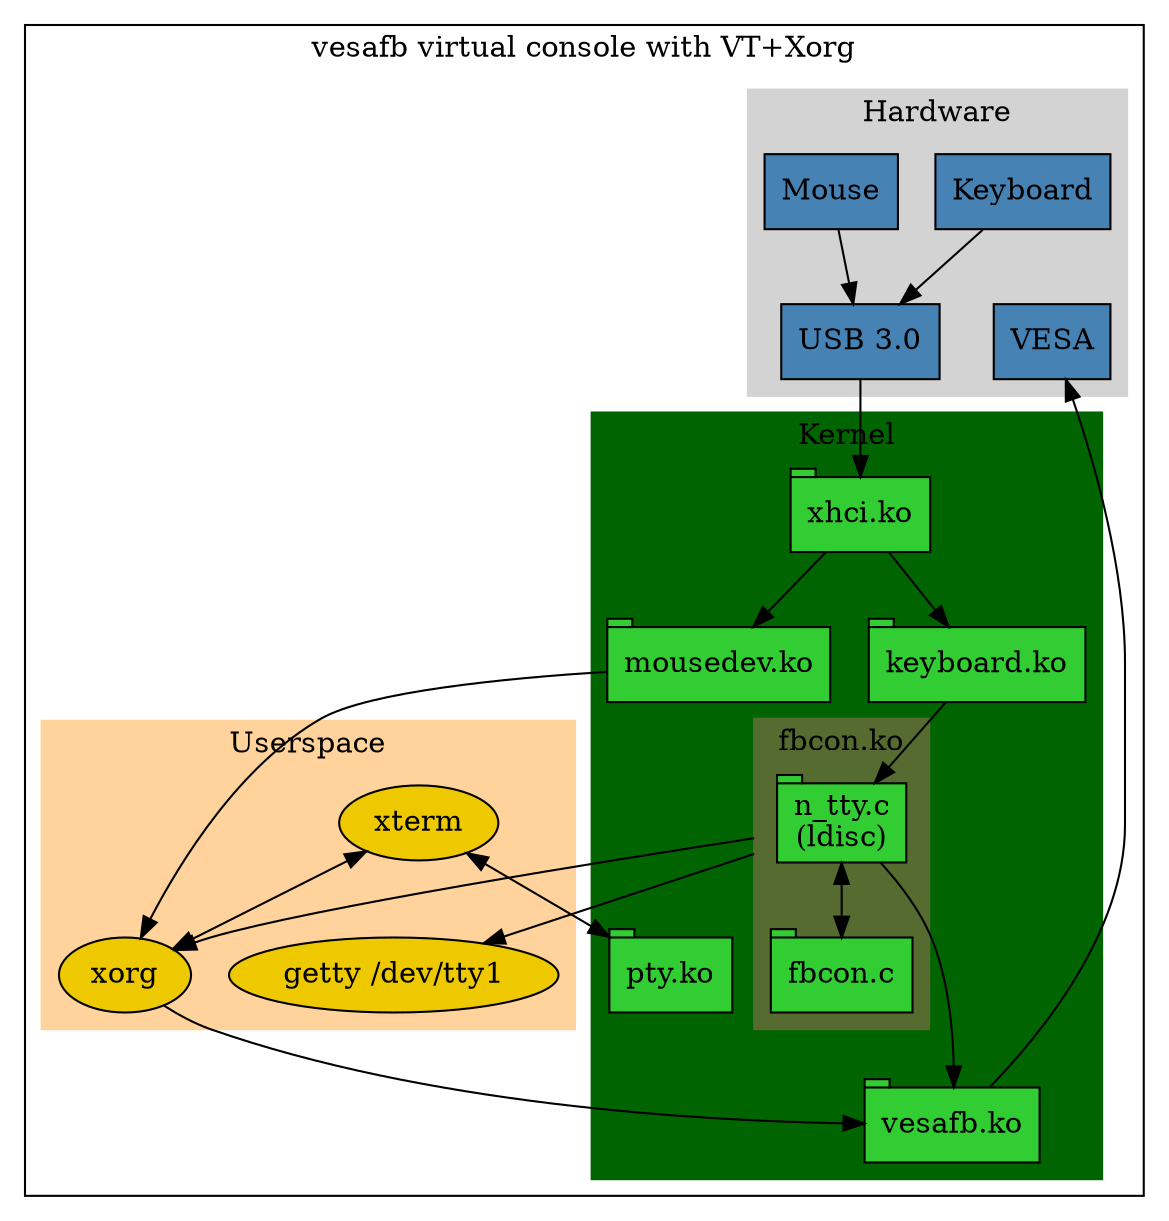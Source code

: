 digraph G {
  newrank=true;
  compound=true;
  subgraph cluster_vesafb {
    label="vesafb virtual console with VT+Xorg";
    subgraph cluster_hardware {
      label="Hardware";
      color=lightgrey;
      style=filled;
      vga [ shape=rect style=filled fillcolor=steelblue label="VESA" ]
      keyboard [ shape=rect style=filled fillcolor=steelblue label="Keyboard" ]
      mouse [ shape=rect style=filled fillcolor=steelblue label="Mouse" ]
      usb [ shape=rect style=filled fillcolor=steelblue label="USB 3.0" ]
      keyboard->usb
      mouse->usb
      { rank=same; keyboard mouse }
      { rank=same; vga usb } 
    }
    subgraph cluster_kernel {
      label="Kernel";
      color=darkgreen;
      style=filled;
      subgraph clustertty {
        ldisc [ shape=tab style=filled fillcolor=limegreen label="n_tty.c\n(ldisc)" ]
        fbcon [ shape=tab style=filled fillcolor=limegreen label="fbcon.c" ]
        label="fbcon.ko";
        color=darkolivegreen;
        style=filled;
        ldisc->fbcon [dir="both"];  
      }
      xhci [ shape=tab style=filled fillcolor=limegreen label="xhci.ko" ]
      vesafb [ shape=tab style=filled fillcolor=limegreen label="vesafb.ko" ]
      inputmouse [ shape=tab style=filled fillcolor=limegreen label="mousedev.ko" ]
      inputkey [ shape=tab style=filled fillcolor=limegreen label="keyboard.ko" ]
      pty [ shape=tab style=filled fillcolor=limegreen label="pty.ko" ]
      ldisc->vesafb
      xhci->inputkey
      xhci->inputmouse 
      inputkey->ldisc
    }
    usb->xhci
    vesafb->vga
    subgraph cluster_userspace {
      getty1 [ shape=ellipse style=filled fillcolor=gold2 label="getty /dev/tty1" ]
      xorg [ shape=ellipse style=filled fillcolor=gold2 label="xorg" ]
      xterm [ shape=ellipse style=filled fillcolor=gold2 label="xterm" ]
      label="Userspace";
      color=burlywood1;
      style=filled;
    }
    ldisc->getty1 [ltail=clustertty];
    ldisc->xorg [ltail=clustertty];
    inputmouse->xorg
    xorg->vesafb
    xterm->pty [dir="both"];
    xterm->xorg [dir="both"];
  }
}
